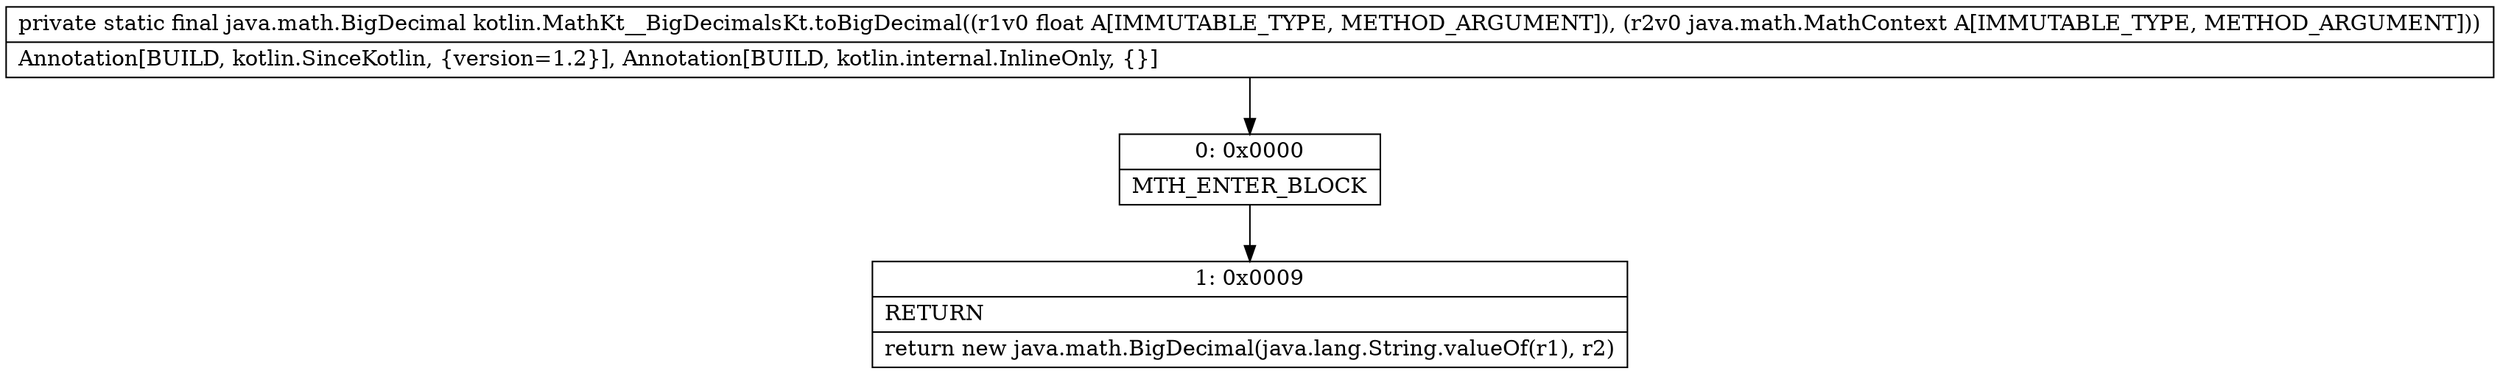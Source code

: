 digraph "CFG forkotlin.MathKt__BigDecimalsKt.toBigDecimal(FLjava\/math\/MathContext;)Ljava\/math\/BigDecimal;" {
Node_0 [shape=record,label="{0\:\ 0x0000|MTH_ENTER_BLOCK\l}"];
Node_1 [shape=record,label="{1\:\ 0x0009|RETURN\l|return new java.math.BigDecimal(java.lang.String.valueOf(r1), r2)\l}"];
MethodNode[shape=record,label="{private static final java.math.BigDecimal kotlin.MathKt__BigDecimalsKt.toBigDecimal((r1v0 float A[IMMUTABLE_TYPE, METHOD_ARGUMENT]), (r2v0 java.math.MathContext A[IMMUTABLE_TYPE, METHOD_ARGUMENT]))  | Annotation[BUILD, kotlin.SinceKotlin, \{version=1.2\}], Annotation[BUILD, kotlin.internal.InlineOnly, \{\}]\l}"];
MethodNode -> Node_0;
Node_0 -> Node_1;
}

